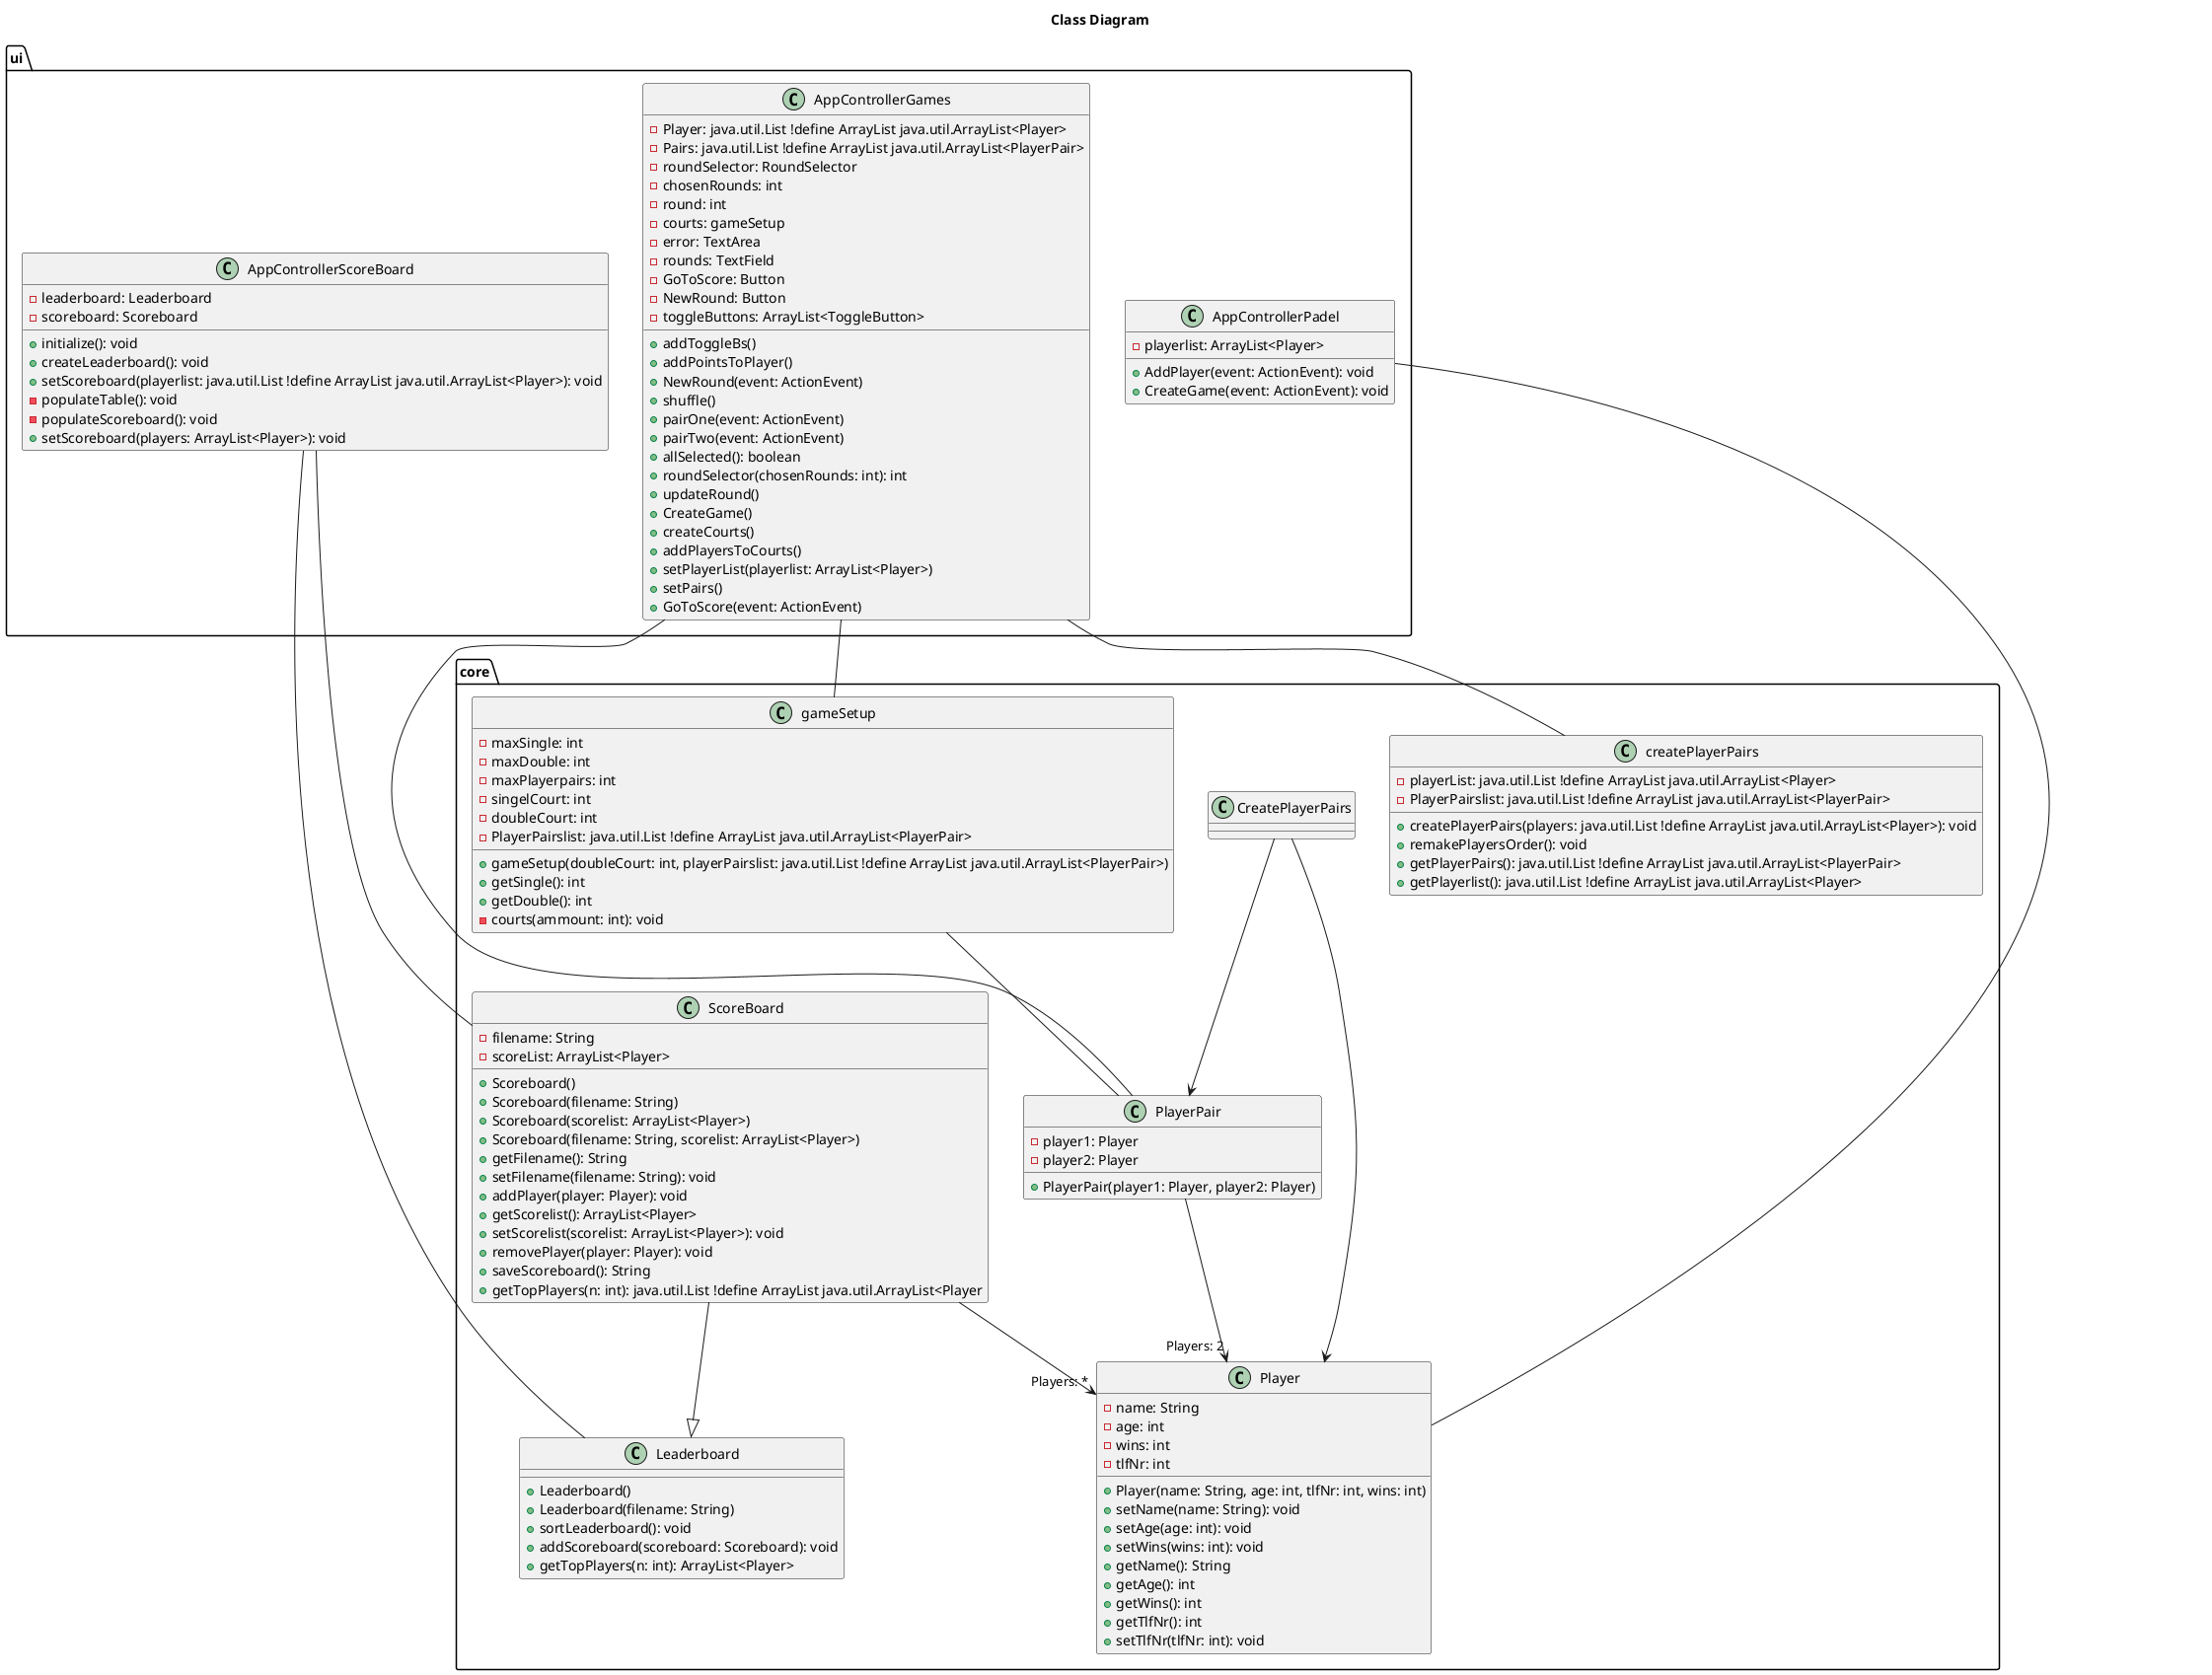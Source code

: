 @startuml classDiagram

title Class Diagram
!define List java.util.List !define ArrayList java.util.ArrayList

core.ScoreBoard --|> core.Leaderboard
core.PlayerPair --> "Players: 2" core.Player
core.ScoreBoard --> "Players: *" core.Player
core.gameSetup -- core.PlayerPair
core.CreatePlayerPairs --> core.PlayerPair
core.CreatePlayerPairs --> core.Player

ui.AppControllerScoreBoard -- core.ScoreBoard
ui.AppControllerScoreBoard -- core.Leaderboard
ui.AppControllerPadel -- core.Player
ui.AppControllerGames -- core.gameSetup
ui.AppControllerGames -- core.createPlayerPairs
ui.AppControllerGames -- core.PlayerPair


package core {
    class Player {
        - name: String
        - age: int
        - wins: int
        - tlfNr: int
        + Player(name: String, age: int, tlfNr: int, wins: int)
        + setName(name: String): void
        + setAge(age: int): void
        + setWins(wins: int): void
        + getName(): String
        + getAge(): int
        + getWins(): int
        + getTlfNr(): int
        + setTlfNr(tlfNr: int): void
        
    }

    class PlayerPair {
        - player1: Player
        - player2: Player
        + PlayerPair(player1: Player, player2: Player)
    }

    class createPlayerPairs {
        - playerList: List<Player>
        - PlayerPairslist: List<PlayerPair>

        + createPlayerPairs(players: List<Player>): void
        + remakePlayersOrder(): void
        + getPlayerPairs(): List<PlayerPair>
        + getPlayerlist(): List<Player>
    }


    class ScoreBoard {
        - filename: String
        - scoreList: ArrayList<Player>
        + Scoreboard()
        + Scoreboard(filename: String)
        + Scoreboard(scorelist: ArrayList<Player>)
        + Scoreboard(filename: String, scorelist: ArrayList<Player>)
        + getFilename(): String
        + setFilename(filename: String): void
        + addPlayer(player: Player): void
        + getScorelist(): ArrayList<Player>
        + setScorelist(scorelist: ArrayList<Player>): void
        + removePlayer(player: Player): void
        + saveScoreboard(): String
        + getTopPlayers(n: int): List<Player

    }

    class Leaderboard {
        + Leaderboard()
        + Leaderboard(filename: String)
        + sortLeaderboard(): void
        + addScoreboard(scoreboard: Scoreboard): void
        + getTopPlayers(n: int): ArrayList<Player>
    }

    class gameSetup {
        - maxSingle: int
        - maxDouble: int
        - maxPlayerpairs: int
        - singelCourt: int
        - doubleCourt: int
        - PlayerPairslist: List<PlayerPair>

        + gameSetup(doubleCourt: int, playerPairslist: List<PlayerPair>)
        + getSingle(): int
        + getDouble(): int
        - courts(ammount: int): void
    }

}
package ui {
    class AppControllerGames {
        - Player: List<Player>
        - Pairs: List<PlayerPair>
        - roundSelector: RoundSelector
        - chosenRounds: int
        - round: int
        - courts: gameSetup
        - error: TextArea
        - rounds: TextField
        - GoToScore: Button
        - NewRound: Button
        - toggleButtons: ArrayList<ToggleButton>

        + addToggleBs()
        + addPointsToPlayer()
        + NewRound(event: ActionEvent)
        + shuffle()
        + pairOne(event: ActionEvent)
        + pairTwo(event: ActionEvent)
        + allSelected(): boolean
        + roundSelector(chosenRounds: int): int
        + updateRound()
        + CreateGame()
        + createCourts()
        + addPlayersToCourts()
        + setPlayerList(playerlist: ArrayList<Player>)
        + setPairs()
        + GoToScore(event: ActionEvent)
    }

    class AppControllerPadel {
        - playerlist: ArrayList<Player>
        
        + AddPlayer(event: ActionEvent): void
        + CreateGame(event: ActionEvent): void

    }

    class AppControllerScoreBoard {
        - leaderboard: Leaderboard
        - scoreboard: Scoreboard

        + initialize(): void
        + createLeaderboard(): void
        + setScoreboard(playerlist: List<Player>): void
        - populateTable(): void
        - populateScoreboard(): void
        + setScoreboard(players: ArrayList<Player>): void

    }
}

@enduml